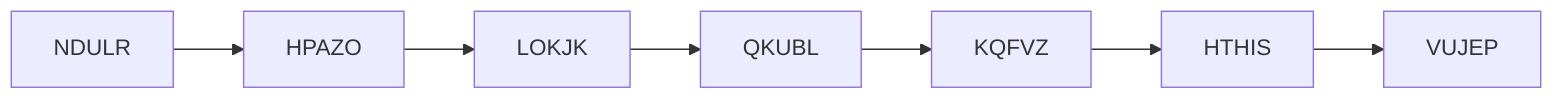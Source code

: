 graph LR
    NDULR --> HPAZO
    HPAZO --> LOKJK
    LOKJK --> QKUBL
    QKUBL --> KQFVZ
    KQFVZ --> HTHIS
    HTHIS --> VUJEP